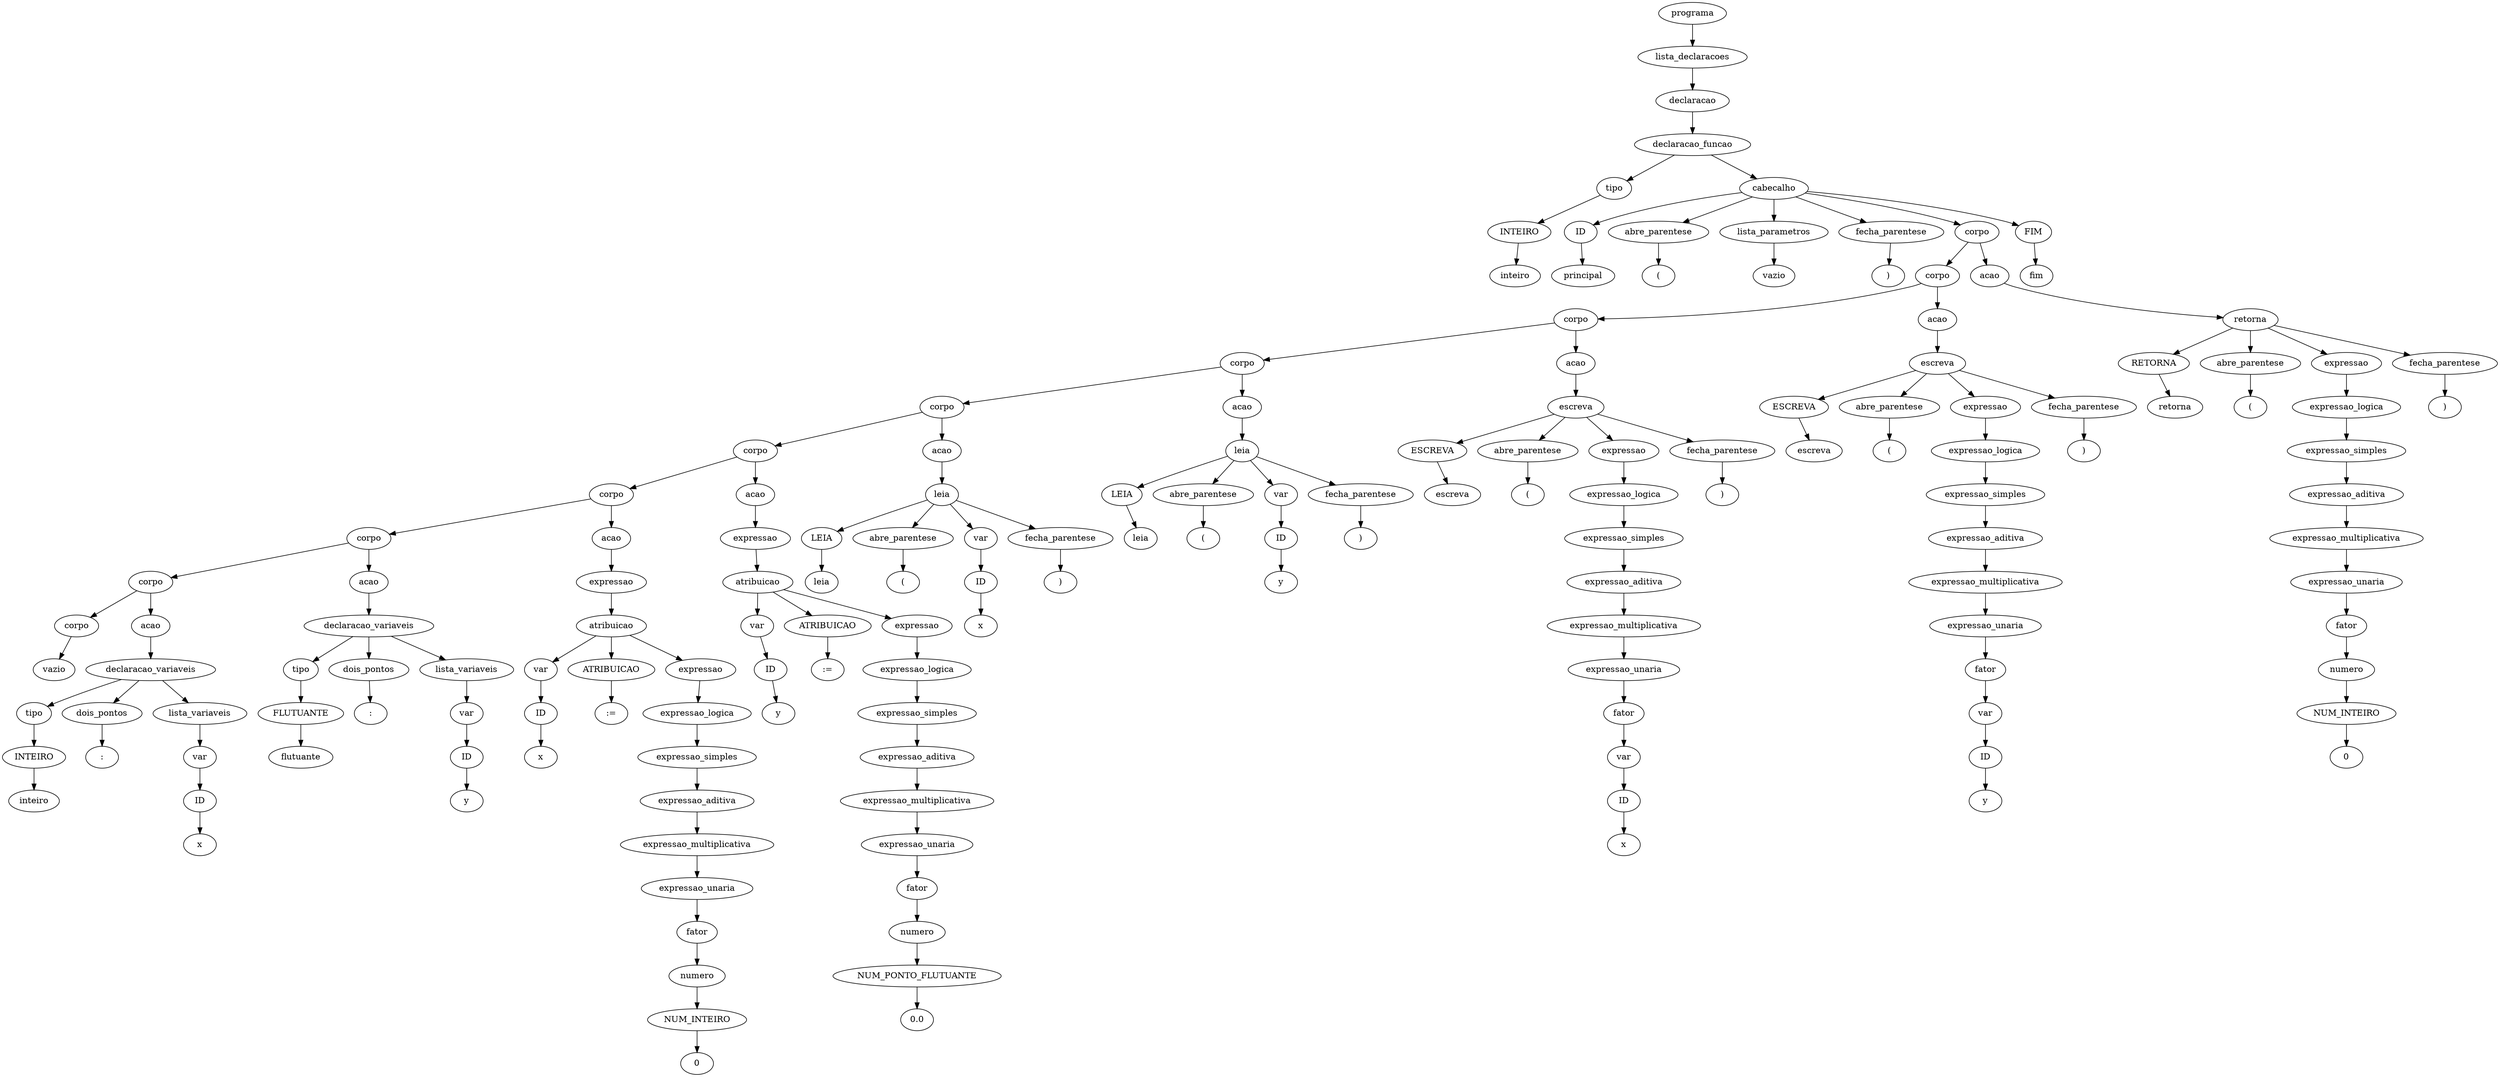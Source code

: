 digraph tree {
    "0x7f6f9692d4c0" [label="programa"];
    "0x7f6f9688fbe0" [label="lista_declaracoes"];
    "0x7f6f967ebe80" [label="declaracao"];
    "0x7f6faea5c040" [label="declaracao_funcao"];
    "0x7f6faea5c0d0" [label="tipo"];
    "0x7f6f9692d4f0" [label="INTEIRO"];
    "0x7f6f9692d430" [label="inteiro"];
    "0x7f6fae9867f0" [label="cabecalho"];
    "0x7f6fae986ee0" [label="ID"];
    "0x7f6fae986190" [label="principal"];
    "0x7f6fae9861c0" [label="abre_parentese"];
    "0x7f6fae98d100" [label="("];
    "0x7f6faea2a400" [label="lista_parametros"];
    "0x7f6f9688fe50" [label="vazio"];
    "0x7f6fae98d130" [label="fecha_parentese"];
    "0x7f6fae98d160" [label=")"];
    "0x7f6fae986e80" [label="corpo"];
    "0x7f6fae986af0" [label="corpo"];
    "0x7f6fae986760" [label="corpo"];
    "0x7f6fae986400" [label="corpo"];
    "0x7f6faea2aac0" [label="corpo"];
    "0x7f6fae9860d0" [label="corpo"];
    "0x7f6faea2abe0" [label="corpo"];
    "0x7f6faea2a6d0" [label="corpo"];
    "0x7f6faea2a430" [label="corpo"];
    "0x7f6faea2a280" [label="corpo"];
    "0x7f6f9692d460" [label="vazio"];
    "0x7f6faea2a250" [label="acao"];
    "0x7f6faea2a0a0" [label="declaracao_variaveis"];
    "0x7f6faea2a3d0" [label="tipo"];
    "0x7f6faea2a370" [label="INTEIRO"];
    "0x7f6faea2a190" [label="inteiro"];
    "0x7f6faea2a490" [label="dois_pontos"];
    "0x7f6faea2a5b0" [label=":"];
    "0x7f6faea2a460" [label="lista_variaveis"];
    "0x7f6faea2a310" [label="var"];
    "0x7f6faea2a070" [label="ID"];
    "0x7f6faea2a4f0" [label="x"];
    "0x7f6faea2a580" [label="acao"];
    "0x7f6faea2a640" [label="declaracao_variaveis"];
    "0x7f6faea2a100" [label="tipo"];
    "0x7f6faea2a0d0" [label="FLUTUANTE"];
    "0x7f6faea2a5e0" [label="flutuante"];
    "0x7f6faea2a700" [label="dois_pontos"];
    "0x7f6faea2a850" [label=":"];
    "0x7f6faea2a6a0" [label="lista_variaveis"];
    "0x7f6faea2a4c0" [label="var"];
    "0x7f6faea2a3a0" [label="ID"];
    "0x7f6faea2a790" [label="y"];
    "0x7f6faea2aaf0" [label="acao"];
    "0x7f6faea2a820" [label="expressao"];
    "0x7f6faea2aa90" [label="atribuicao"];
    "0x7f6faea2a1c0" [label="var"];
    "0x7f6faea2a220" [label="ID"];
    "0x7f6faea2a880" [label="x"];
    "0x7f6faea2ab20" [label="ATRIBUICAO"];
    "0x7f6faea2abb0" [label=":="];
    "0x7f6faea2aa60" [label="expressao"];
    "0x7f6faea2aa30" [label="expressao_logica"];
    "0x7f6faea2a970" [label="expressao_simples"];
    "0x7f6faea2a910" [label="expressao_aditiva"];
    "0x7f6faea2aa00" [label="expressao_multiplicativa"];
    "0x7f6faea2a8b0" [label="expressao_unaria"];
    "0x7f6faea2a8e0" [label="fator"];
    "0x7f6faea2a730" [label="numero"];
    "0x7f6faea2a760" [label="NUM_INTEIRO"];
    "0x7f6faea2a9d0" [label="0"];
    "0x7f6faea2afa0" [label="acao"];
    "0x7f6faea2ac10" [label="expressao"];
    "0x7f6faea2af40" [label="atribuicao"];
    "0x7f6faea2a550" [label="var"];
    "0x7f6faea2a1f0" [label="ID"];
    "0x7f6faea2a7f0" [label="y"];
    "0x7f6faea2afd0" [label="ATRIBUICAO"];
    "0x7f6fae9860a0" [label=":="];
    "0x7f6faea2af10" [label="expressao"];
    "0x7f6faea2aee0" [label="expressao_logica"];
    "0x7f6faea2ad30" [label="expressao_simples"];
    "0x7f6faea2acd0" [label="expressao_aditiva"];
    "0x7f6faea2aeb0" [label="expressao_multiplicativa"];
    "0x7f6faea2a520" [label="expressao_unaria"];
    "0x7f6faea2ac70" [label="fator"];
    "0x7f6faea2a9a0" [label="numero"];
    "0x7f6faea2a940" [label="NUM_PONTO_FLUTUANTE"];
    "0x7f6faea2ae50" [label="0.0"];
    "0x7f6faea2ad90" [label="acao"];
    "0x7f6fae986130" [label="leia"];
    "0x7f6fae986160" [label="LEIA"];
    "0x7f6fae9862e0" [label="leia"];
    "0x7f6fae986310" [label="abre_parentese"];
    "0x7f6fae986340" [label="("];
    "0x7f6faea2ab80" [label="var"];
    "0x7f6faea2a7c0" [label="ID"];
    "0x7f6faea2ac40" [label="x"];
    "0x7f6fae986370" [label="fecha_parentese"];
    "0x7f6fae9863a0" [label=")"];
    "0x7f6fae9864f0" [label="acao"];
    "0x7f6fae986100" [label="leia"];
    "0x7f6fae9861f0" [label="LEIA"];
    "0x7f6fae986520" [label="leia"];
    "0x7f6fae986550" [label="abre_parentese"];
    "0x7f6fae986580" [label="("];
    "0x7f6faea2ab50" [label="var"];
    "0x7f6faea2af70" [label="ID"];
    "0x7f6fae9863d0" [label="y"];
    "0x7f6fae9865b0" [label="fecha_parentese"];
    "0x7f6fae9865e0" [label=")"];
    "0x7f6fae986880" [label="acao"];
    "0x7f6fae986700" [label="escreva"];
    "0x7f6fae986790" [label="ESCREVA"];
    "0x7f6fae9868b0" [label="escreva"];
    "0x7f6fae9868e0" [label="abre_parentese"];
    "0x7f6fae986910" [label="("];
    "0x7f6fae9866d0" [label="expressao"];
    "0x7f6fae9866a0" [label="expressao_logica"];
    "0x7f6fae986670" [label="expressao_simples"];
    "0x7f6fae986430" [label="expressao_aditiva"];
    "0x7f6fae986640" [label="expressao_multiplicativa"];
    "0x7f6fae986490" [label="expressao_unaria"];
    "0x7f6fae986250" [label="fator"];
    "0x7f6faea2adf0" [label="var"];
    "0x7f6fae9862b0" [label="ID"];
    "0x7f6fae986610" [label="x"];
    "0x7f6fae986940" [label="fecha_parentese"];
    "0x7f6fae986970" [label=")"];
    "0x7f6fae986c10" [label="acao"];
    "0x7f6fae986a90" [label="escreva"];
    "0x7f6fae986b20" [label="ESCREVA"];
    "0x7f6fae986c40" [label="escreva"];
    "0x7f6fae986c70" [label="abre_parentese"];
    "0x7f6fae986ca0" [label="("];
    "0x7f6fae986a60" [label="expressao"];
    "0x7f6fae986a30" [label="expressao_logica"];
    "0x7f6fae986a00" [label="expressao_simples"];
    "0x7f6fae9867c0" [label="expressao_aditiva"];
    "0x7f6fae9869d0" [label="expressao_multiplicativa"];
    "0x7f6fae986820" [label="expressao_unaria"];
    "0x7f6fae986730" [label="fator"];
    "0x7f6fae986280" [label="var"];
    "0x7f6fae986220" [label="ID"];
    "0x7f6fae9869a0" [label="y"];
    "0x7f6fae986cd0" [label="fecha_parentese"];
    "0x7f6fae986d00" [label=")"];
    "0x7f6fae986fa0" [label="acao"];
    "0x7f6fae986e20" [label="retorna"];
    "0x7f6fae986eb0" [label="RETORNA"];
    "0x7f6fae986fd0" [label="retorna"];
    "0x7f6fae98d040" [label="abre_parentese"];
    "0x7f6fae98d070" [label="("];
    "0x7f6fae986df0" [label="expressao"];
    "0x7f6fae986dc0" [label="expressao_logica"];
    "0x7f6fae986d90" [label="expressao_simples"];
    "0x7f6fae986b50" [label="expressao_aditiva"];
    "0x7f6fae986d60" [label="expressao_multiplicativa"];
    "0x7f6fae986b80" [label="expressao_unaria"];
    "0x7f6fae986ac0" [label="fator"];
    "0x7f6fae9864c0" [label="numero"];
    "0x7f6fae986460" [label="NUM_INTEIRO"];
    "0x7f6fae986d30" [label="0"];
    "0x7f6fae98d0a0" [label="fecha_parentese"];
    "0x7f6fae98d0d0" [label=")"];
    "0x7f6fae98d190" [label="FIM"];
    "0x7f6fae98d1c0" [label="fim"];
    "0x7f6f9692d4c0" -> "0x7f6f9688fbe0";
    "0x7f6f9688fbe0" -> "0x7f6f967ebe80";
    "0x7f6f967ebe80" -> "0x7f6faea5c040";
    "0x7f6faea5c040" -> "0x7f6faea5c0d0";
    "0x7f6faea5c040" -> "0x7f6fae9867f0";
    "0x7f6faea5c0d0" -> "0x7f6f9692d4f0";
    "0x7f6f9692d4f0" -> "0x7f6f9692d430";
    "0x7f6fae9867f0" -> "0x7f6fae986ee0";
    "0x7f6fae9867f0" -> "0x7f6fae9861c0";
    "0x7f6fae9867f0" -> "0x7f6faea2a400";
    "0x7f6fae9867f0" -> "0x7f6fae98d130";
    "0x7f6fae9867f0" -> "0x7f6fae986e80";
    "0x7f6fae9867f0" -> "0x7f6fae98d190";
    "0x7f6fae986ee0" -> "0x7f6fae986190";
    "0x7f6fae9861c0" -> "0x7f6fae98d100";
    "0x7f6faea2a400" -> "0x7f6f9688fe50";
    "0x7f6fae98d130" -> "0x7f6fae98d160";
    "0x7f6fae986e80" -> "0x7f6fae986af0";
    "0x7f6fae986e80" -> "0x7f6fae986fa0";
    "0x7f6fae986af0" -> "0x7f6fae986760";
    "0x7f6fae986af0" -> "0x7f6fae986c10";
    "0x7f6fae986760" -> "0x7f6fae986400";
    "0x7f6fae986760" -> "0x7f6fae986880";
    "0x7f6fae986400" -> "0x7f6faea2aac0";
    "0x7f6fae986400" -> "0x7f6fae9864f0";
    "0x7f6faea2aac0" -> "0x7f6fae9860d0";
    "0x7f6faea2aac0" -> "0x7f6faea2ad90";
    "0x7f6fae9860d0" -> "0x7f6faea2abe0";
    "0x7f6fae9860d0" -> "0x7f6faea2afa0";
    "0x7f6faea2abe0" -> "0x7f6faea2a6d0";
    "0x7f6faea2abe0" -> "0x7f6faea2aaf0";
    "0x7f6faea2a6d0" -> "0x7f6faea2a430";
    "0x7f6faea2a6d0" -> "0x7f6faea2a580";
    "0x7f6faea2a430" -> "0x7f6faea2a280";
    "0x7f6faea2a430" -> "0x7f6faea2a250";
    "0x7f6faea2a280" -> "0x7f6f9692d460";
    "0x7f6faea2a250" -> "0x7f6faea2a0a0";
    "0x7f6faea2a0a0" -> "0x7f6faea2a3d0";
    "0x7f6faea2a0a0" -> "0x7f6faea2a490";
    "0x7f6faea2a0a0" -> "0x7f6faea2a460";
    "0x7f6faea2a3d0" -> "0x7f6faea2a370";
    "0x7f6faea2a370" -> "0x7f6faea2a190";
    "0x7f6faea2a490" -> "0x7f6faea2a5b0";
    "0x7f6faea2a460" -> "0x7f6faea2a310";
    "0x7f6faea2a310" -> "0x7f6faea2a070";
    "0x7f6faea2a070" -> "0x7f6faea2a4f0";
    "0x7f6faea2a580" -> "0x7f6faea2a640";
    "0x7f6faea2a640" -> "0x7f6faea2a100";
    "0x7f6faea2a640" -> "0x7f6faea2a700";
    "0x7f6faea2a640" -> "0x7f6faea2a6a0";
    "0x7f6faea2a100" -> "0x7f6faea2a0d0";
    "0x7f6faea2a0d0" -> "0x7f6faea2a5e0";
    "0x7f6faea2a700" -> "0x7f6faea2a850";
    "0x7f6faea2a6a0" -> "0x7f6faea2a4c0";
    "0x7f6faea2a4c0" -> "0x7f6faea2a3a0";
    "0x7f6faea2a3a0" -> "0x7f6faea2a790";
    "0x7f6faea2aaf0" -> "0x7f6faea2a820";
    "0x7f6faea2a820" -> "0x7f6faea2aa90";
    "0x7f6faea2aa90" -> "0x7f6faea2a1c0";
    "0x7f6faea2aa90" -> "0x7f6faea2ab20";
    "0x7f6faea2aa90" -> "0x7f6faea2aa60";
    "0x7f6faea2a1c0" -> "0x7f6faea2a220";
    "0x7f6faea2a220" -> "0x7f6faea2a880";
    "0x7f6faea2ab20" -> "0x7f6faea2abb0";
    "0x7f6faea2aa60" -> "0x7f6faea2aa30";
    "0x7f6faea2aa30" -> "0x7f6faea2a970";
    "0x7f6faea2a970" -> "0x7f6faea2a910";
    "0x7f6faea2a910" -> "0x7f6faea2aa00";
    "0x7f6faea2aa00" -> "0x7f6faea2a8b0";
    "0x7f6faea2a8b0" -> "0x7f6faea2a8e0";
    "0x7f6faea2a8e0" -> "0x7f6faea2a730";
    "0x7f6faea2a730" -> "0x7f6faea2a760";
    "0x7f6faea2a760" -> "0x7f6faea2a9d0";
    "0x7f6faea2afa0" -> "0x7f6faea2ac10";
    "0x7f6faea2ac10" -> "0x7f6faea2af40";
    "0x7f6faea2af40" -> "0x7f6faea2a550";
    "0x7f6faea2af40" -> "0x7f6faea2afd0";
    "0x7f6faea2af40" -> "0x7f6faea2af10";
    "0x7f6faea2a550" -> "0x7f6faea2a1f0";
    "0x7f6faea2a1f0" -> "0x7f6faea2a7f0";
    "0x7f6faea2afd0" -> "0x7f6fae9860a0";
    "0x7f6faea2af10" -> "0x7f6faea2aee0";
    "0x7f6faea2aee0" -> "0x7f6faea2ad30";
    "0x7f6faea2ad30" -> "0x7f6faea2acd0";
    "0x7f6faea2acd0" -> "0x7f6faea2aeb0";
    "0x7f6faea2aeb0" -> "0x7f6faea2a520";
    "0x7f6faea2a520" -> "0x7f6faea2ac70";
    "0x7f6faea2ac70" -> "0x7f6faea2a9a0";
    "0x7f6faea2a9a0" -> "0x7f6faea2a940";
    "0x7f6faea2a940" -> "0x7f6faea2ae50";
    "0x7f6faea2ad90" -> "0x7f6fae986130";
    "0x7f6fae986130" -> "0x7f6fae986160";
    "0x7f6fae986130" -> "0x7f6fae986310";
    "0x7f6fae986130" -> "0x7f6faea2ab80";
    "0x7f6fae986130" -> "0x7f6fae986370";
    "0x7f6fae986160" -> "0x7f6fae9862e0";
    "0x7f6fae986310" -> "0x7f6fae986340";
    "0x7f6faea2ab80" -> "0x7f6faea2a7c0";
    "0x7f6faea2a7c0" -> "0x7f6faea2ac40";
    "0x7f6fae986370" -> "0x7f6fae9863a0";
    "0x7f6fae9864f0" -> "0x7f6fae986100";
    "0x7f6fae986100" -> "0x7f6fae9861f0";
    "0x7f6fae986100" -> "0x7f6fae986550";
    "0x7f6fae986100" -> "0x7f6faea2ab50";
    "0x7f6fae986100" -> "0x7f6fae9865b0";
    "0x7f6fae9861f0" -> "0x7f6fae986520";
    "0x7f6fae986550" -> "0x7f6fae986580";
    "0x7f6faea2ab50" -> "0x7f6faea2af70";
    "0x7f6faea2af70" -> "0x7f6fae9863d0";
    "0x7f6fae9865b0" -> "0x7f6fae9865e0";
    "0x7f6fae986880" -> "0x7f6fae986700";
    "0x7f6fae986700" -> "0x7f6fae986790";
    "0x7f6fae986700" -> "0x7f6fae9868e0";
    "0x7f6fae986700" -> "0x7f6fae9866d0";
    "0x7f6fae986700" -> "0x7f6fae986940";
    "0x7f6fae986790" -> "0x7f6fae9868b0";
    "0x7f6fae9868e0" -> "0x7f6fae986910";
    "0x7f6fae9866d0" -> "0x7f6fae9866a0";
    "0x7f6fae9866a0" -> "0x7f6fae986670";
    "0x7f6fae986670" -> "0x7f6fae986430";
    "0x7f6fae986430" -> "0x7f6fae986640";
    "0x7f6fae986640" -> "0x7f6fae986490";
    "0x7f6fae986490" -> "0x7f6fae986250";
    "0x7f6fae986250" -> "0x7f6faea2adf0";
    "0x7f6faea2adf0" -> "0x7f6fae9862b0";
    "0x7f6fae9862b0" -> "0x7f6fae986610";
    "0x7f6fae986940" -> "0x7f6fae986970";
    "0x7f6fae986c10" -> "0x7f6fae986a90";
    "0x7f6fae986a90" -> "0x7f6fae986b20";
    "0x7f6fae986a90" -> "0x7f6fae986c70";
    "0x7f6fae986a90" -> "0x7f6fae986a60";
    "0x7f6fae986a90" -> "0x7f6fae986cd0";
    "0x7f6fae986b20" -> "0x7f6fae986c40";
    "0x7f6fae986c70" -> "0x7f6fae986ca0";
    "0x7f6fae986a60" -> "0x7f6fae986a30";
    "0x7f6fae986a30" -> "0x7f6fae986a00";
    "0x7f6fae986a00" -> "0x7f6fae9867c0";
    "0x7f6fae9867c0" -> "0x7f6fae9869d0";
    "0x7f6fae9869d0" -> "0x7f6fae986820";
    "0x7f6fae986820" -> "0x7f6fae986730";
    "0x7f6fae986730" -> "0x7f6fae986280";
    "0x7f6fae986280" -> "0x7f6fae986220";
    "0x7f6fae986220" -> "0x7f6fae9869a0";
    "0x7f6fae986cd0" -> "0x7f6fae986d00";
    "0x7f6fae986fa0" -> "0x7f6fae986e20";
    "0x7f6fae986e20" -> "0x7f6fae986eb0";
    "0x7f6fae986e20" -> "0x7f6fae98d040";
    "0x7f6fae986e20" -> "0x7f6fae986df0";
    "0x7f6fae986e20" -> "0x7f6fae98d0a0";
    "0x7f6fae986eb0" -> "0x7f6fae986fd0";
    "0x7f6fae98d040" -> "0x7f6fae98d070";
    "0x7f6fae986df0" -> "0x7f6fae986dc0";
    "0x7f6fae986dc0" -> "0x7f6fae986d90";
    "0x7f6fae986d90" -> "0x7f6fae986b50";
    "0x7f6fae986b50" -> "0x7f6fae986d60";
    "0x7f6fae986d60" -> "0x7f6fae986b80";
    "0x7f6fae986b80" -> "0x7f6fae986ac0";
    "0x7f6fae986ac0" -> "0x7f6fae9864c0";
    "0x7f6fae9864c0" -> "0x7f6fae986460";
    "0x7f6fae986460" -> "0x7f6fae986d30";
    "0x7f6fae98d0a0" -> "0x7f6fae98d0d0";
    "0x7f6fae98d190" -> "0x7f6fae98d1c0";
}
